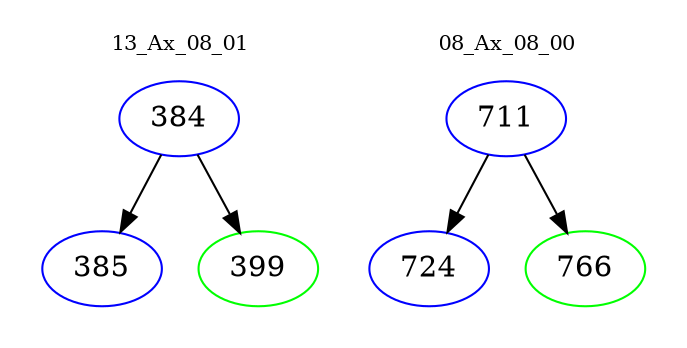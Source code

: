 digraph{
subgraph cluster_0 {
color = white
label = "13_Ax_08_01";
fontsize=10;
T0_384 [label="384", color="blue"]
T0_384 -> T0_385 [color="black"]
T0_385 [label="385", color="blue"]
T0_384 -> T0_399 [color="black"]
T0_399 [label="399", color="green"]
}
subgraph cluster_1 {
color = white
label = "08_Ax_08_00";
fontsize=10;
T1_711 [label="711", color="blue"]
T1_711 -> T1_724 [color="black"]
T1_724 [label="724", color="blue"]
T1_711 -> T1_766 [color="black"]
T1_766 [label="766", color="green"]
}
}
